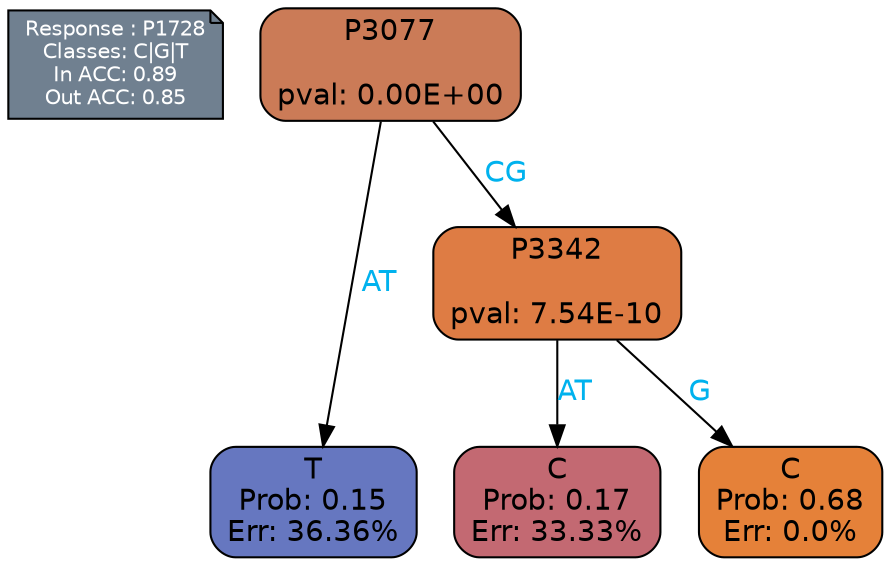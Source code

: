 digraph Tree {
node [shape=box, style="filled, rounded", color="black", fontname=helvetica] ;
graph [ranksep=equally, splines=polylines, bgcolor=transparent, dpi=600] ;
edge [fontname=helvetica] ;
LEGEND [label="Response : P1728
Classes: C|G|T
In ACC: 0.89
Out ACC: 0.85
",shape=note,align=left,style=filled,fillcolor="slategray",fontcolor="white",fontsize=10];1 [label="P3077

pval: 0.00E+00", fillcolor="#cb7b57"] ;
2 [label="T
Prob: 0.15
Err: 36.36%", fillcolor="#6677c0"] ;
3 [label="P3342

pval: 7.54E-10", fillcolor="#de7c44"] ;
4 [label="C
Prob: 0.17
Err: 33.33%", fillcolor="#c36972"] ;
5 [label="C
Prob: 0.68
Err: 0.0%", fillcolor="#e58139"] ;
1 -> 2 [label="AT",fontcolor=deepskyblue2] ;
1 -> 3 [label="CG",fontcolor=deepskyblue2] ;
3 -> 4 [label="AT",fontcolor=deepskyblue2] ;
3 -> 5 [label="G",fontcolor=deepskyblue2] ;
{rank = same; 2;4;5;}{rank = same; LEGEND;1;}}